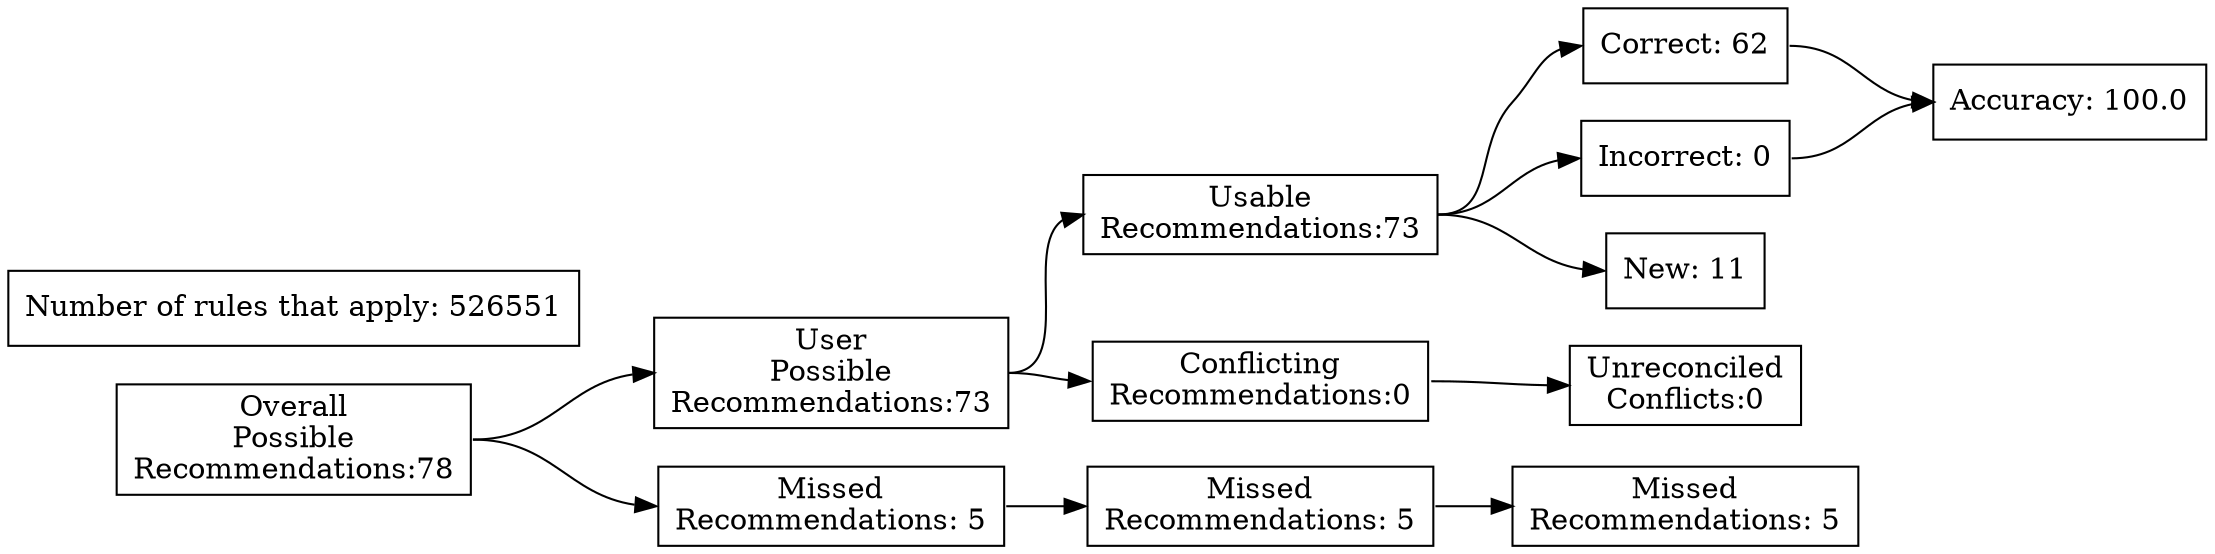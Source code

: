 digraph {
	graph [rankdir=LR]
	node [pos=r shape=box]
	edge [headport=w tailport=e]
		A [label="Overall
Possible
Recommendations:78"]
		B [label="User
Possible
Recommendations:73"]
		C [label="Missed
Recommendations: 5"]
		D [label="Usable
Recommendations:73"]
		E [label="Conflicting
Recommendations:0"]
		J [label="Missed
Recommendations: 5"]
		M [label="Unreconciled
Conflicts:0"]
		F [label="Correct: 62"]
		G [label="Incorrect: 0"]
		H [label="New: 11"]
		K [label="Missed
Recommendations: 5"]
		I [label="Accuracy: 100.0"]
		l [label="Number of rules that apply: 526551"]
			A -> B
			A -> C
			B -> D
			B -> E
			D -> F
			D -> G
			D -> H
			F -> I
			G -> I
			C -> J
			J -> K
			E -> M
}